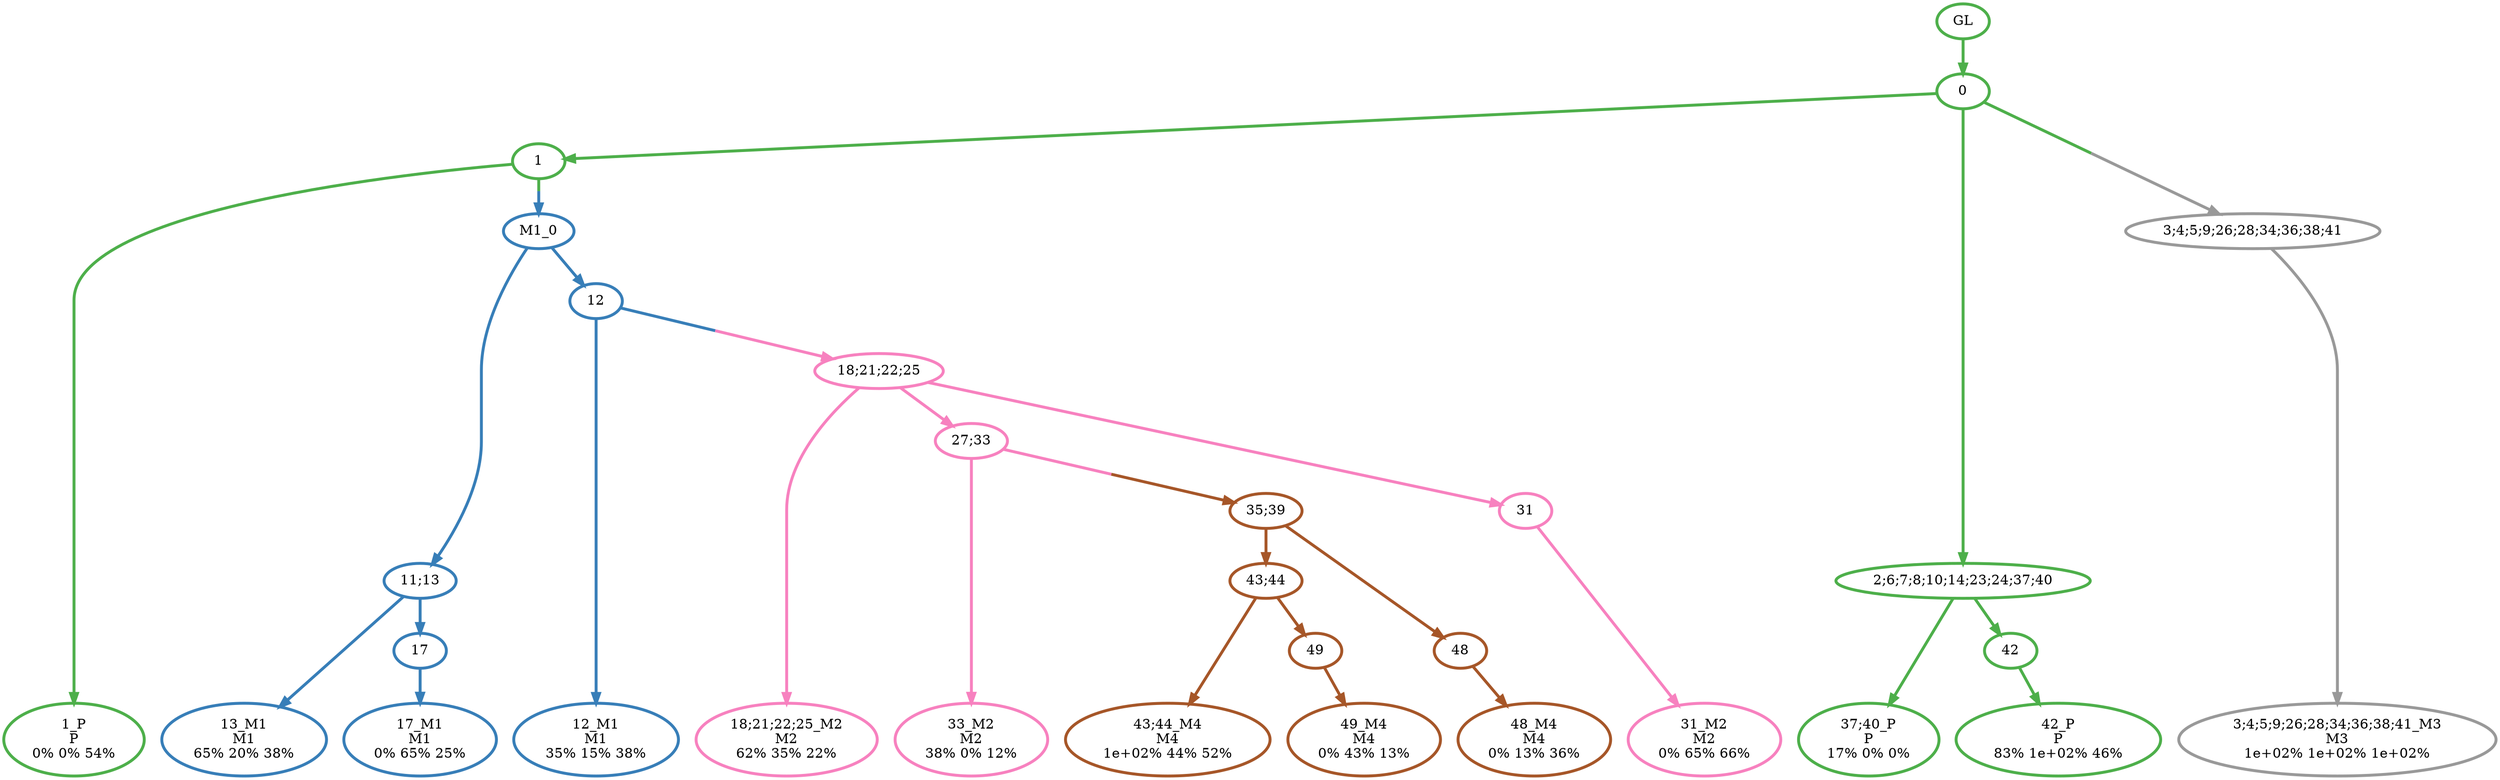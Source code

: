 digraph T {
	{
		rank=same
		26 [penwidth=3,colorscheme=set19,color=3,label="1_P\nP\n0% 0% 54%"]
		24 [penwidth=3,colorscheme=set19,color=3,label="37;40_P\nP\n17% 0% 0%"]
		22 [penwidth=3,colorscheme=set19,color=3,label="42_P\nP\n83% 1e+02% 46%"]
		20 [penwidth=3,colorscheme=set19,color=2,label="13_M1\nM1\n65% 20% 38%"]
		18 [penwidth=3,colorscheme=set19,color=2,label="17_M1\nM1\n0% 65% 25%"]
		16 [penwidth=3,colorscheme=set19,color=2,label="12_M1\nM1\n35% 15% 38%"]
		15 [penwidth=3,colorscheme=set19,color=8,label="18;21;22;25_M2\nM2\n62% 35% 22%"]
		13 [penwidth=3,colorscheme=set19,color=8,label="33_M2\nM2\n38% 0% 12%"]
		11 [penwidth=3,colorscheme=set19,color=8,label="31_M2\nM2\n0% 65% 66%"]
		10 [penwidth=3,colorscheme=set19,color=9,label="3;4;5;9;26;28;34;36;38;41_M3\nM3\n1e+02% 1e+02% 1e+02%"]
		8 [penwidth=3,colorscheme=set19,color=7,label="43;44_M4\nM4\n1e+02% 44% 52%"]
		6 [penwidth=3,colorscheme=set19,color=7,label="49_M4\nM4\n0% 43% 13%"]
		4 [penwidth=3,colorscheme=set19,color=7,label="48_M4\nM4\n0% 13% 36%"]
	}
	29 [penwidth=3,colorscheme=set19,color=3,label="GL"]
	28 [penwidth=3,colorscheme=set19,color=3,label="0"]
	27 [penwidth=3,colorscheme=set19,color=3,label="1"]
	25 [penwidth=3,colorscheme=set19,color=3,label="2;6;7;8;10;14;23;24;37;40"]
	23 [penwidth=3,colorscheme=set19,color=3,label="42"]
	21 [penwidth=3,colorscheme=set19,color=2,label="11;13"]
	19 [penwidth=3,colorscheme=set19,color=2,label="17"]
	17 [penwidth=3,colorscheme=set19,color=2,label="12"]
	14 [penwidth=3,colorscheme=set19,color=8,label="27;33"]
	12 [penwidth=3,colorscheme=set19,color=8,label="31"]
	9 [penwidth=3,colorscheme=set19,color=7,label="43;44"]
	7 [penwidth=3,colorscheme=set19,color=7,label="49"]
	5 [penwidth=3,colorscheme=set19,color=7,label="48"]
	3 [penwidth=3,colorscheme=set19,color=7,label="35;39"]
	2 [penwidth=3,colorscheme=set19,color=8,label="18;21;22;25"]
	1 [penwidth=3,colorscheme=set19,color=9,label="3;4;5;9;26;28;34;36;38;41"]
	0 [penwidth=3,colorscheme=set19,color=2,label="M1_0"]
	29 -> 28 [penwidth=3,colorscheme=set19,color=3]
	28 -> 27 [penwidth=3,colorscheme=set19,color=3]
	28 -> 25 [penwidth=3,colorscheme=set19,color=3]
	28 -> 1 [penwidth=3,colorscheme=set19,color="3;0.5:9"]
	27 -> 26 [penwidth=3,colorscheme=set19,color=3]
	27 -> 0 [penwidth=3,colorscheme=set19,color="3;0.5:2"]
	25 -> 24 [penwidth=3,colorscheme=set19,color=3]
	25 -> 23 [penwidth=3,colorscheme=set19,color=3]
	23 -> 22 [penwidth=3,colorscheme=set19,color=3]
	21 -> 20 [penwidth=3,colorscheme=set19,color=2]
	21 -> 19 [penwidth=3,colorscheme=set19,color=2]
	19 -> 18 [penwidth=3,colorscheme=set19,color=2]
	17 -> 16 [penwidth=3,colorscheme=set19,color=2]
	17 -> 2 [penwidth=3,colorscheme=set19,color="2;0.5:8"]
	14 -> 13 [penwidth=3,colorscheme=set19,color=8]
	14 -> 3 [penwidth=3,colorscheme=set19,color="8;0.5:7"]
	12 -> 11 [penwidth=3,colorscheme=set19,color=8]
	9 -> 8 [penwidth=3,colorscheme=set19,color=7]
	9 -> 7 [penwidth=3,colorscheme=set19,color=7]
	7 -> 6 [penwidth=3,colorscheme=set19,color=7]
	5 -> 4 [penwidth=3,colorscheme=set19,color=7]
	3 -> 9 [penwidth=3,colorscheme=set19,color=7]
	3 -> 5 [penwidth=3,colorscheme=set19,color=7]
	2 -> 15 [penwidth=3,colorscheme=set19,color=8]
	2 -> 14 [penwidth=3,colorscheme=set19,color=8]
	2 -> 12 [penwidth=3,colorscheme=set19,color=8]
	1 -> 10 [penwidth=3,colorscheme=set19,color=9]
	0 -> 21 [penwidth=3,colorscheme=set19,color=2]
	0 -> 17 [penwidth=3,colorscheme=set19,color=2]
}
